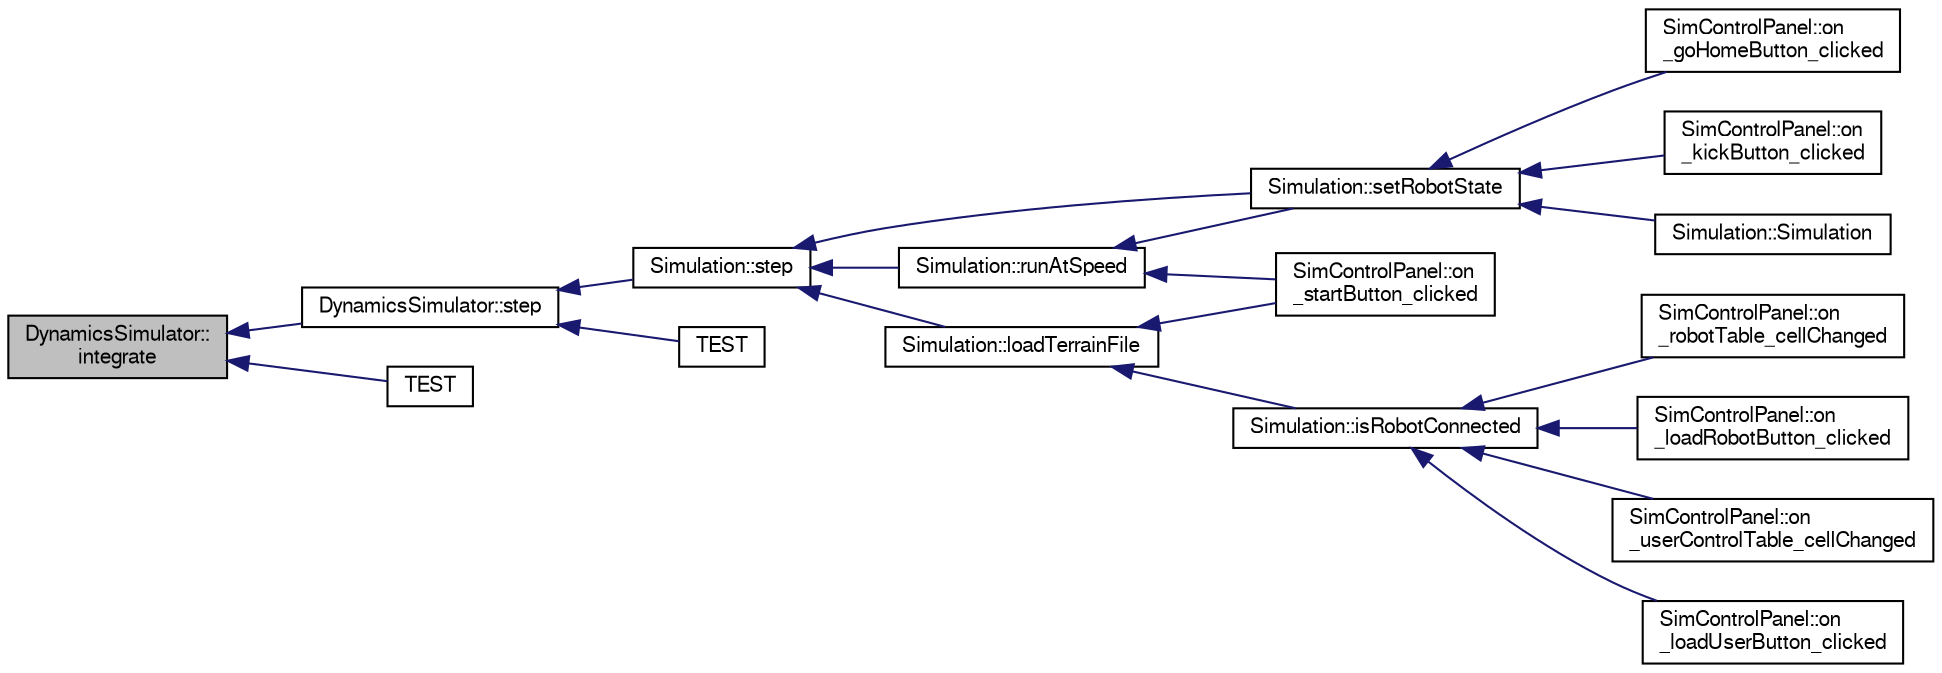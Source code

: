digraph "DynamicsSimulator::integrate"
{
  edge [fontname="FreeSans",fontsize="10",labelfontname="FreeSans",labelfontsize="10"];
  node [fontname="FreeSans",fontsize="10",shape=record];
  rankdir="LR";
  Node1 [label="DynamicsSimulator::\lintegrate",height=0.2,width=0.4,color="black", fillcolor="grey75", style="filled", fontcolor="black"];
  Node1 -> Node2 [dir="back",color="midnightblue",fontsize="10",style="solid",fontname="FreeSans"];
  Node2 [label="DynamicsSimulator::step",height=0.2,width=0.4,color="black", fillcolor="white", style="filled",URL="$d7/d9c/class_dynamics_simulator.html#a84b25acaf7edf23f4f437a96a0d8ba05",tooltip="Initialize simulator with given model. "];
  Node2 -> Node3 [dir="back",color="midnightblue",fontsize="10",style="solid",fontname="FreeSans"];
  Node3 [label="Simulation::step",height=0.2,width=0.4,color="black", fillcolor="white", style="filled",URL="$dd/d14/class_simulation.html#a5474b99a1471e382b2e6a87adff814dc"];
  Node3 -> Node4 [dir="back",color="midnightblue",fontsize="10",style="solid",fontname="FreeSans"];
  Node4 [label="Simulation::runAtSpeed",height=0.2,width=0.4,color="black", fillcolor="white", style="filled",URL="$dd/d14/class_simulation.html#a34b590ee1fed73b2b6aaf3d2bcf3da0c"];
  Node4 -> Node5 [dir="back",color="midnightblue",fontsize="10",style="solid",fontname="FreeSans"];
  Node5 [label="SimControlPanel::on\l_startButton_clicked",height=0.2,width=0.4,color="black", fillcolor="white", style="filled",URL="$d1/d22/class_sim_control_panel.html#afdfa6b365805d23d5438862de97856ae"];
  Node4 -> Node6 [dir="back",color="midnightblue",fontsize="10",style="solid",fontname="FreeSans"];
  Node6 [label="Simulation::setRobotState",height=0.2,width=0.4,color="black", fillcolor="white", style="filled",URL="$dd/d14/class_simulation.html#a8a3a6fa9691b58d5dc614d98b8e4fefb"];
  Node6 -> Node7 [dir="back",color="midnightblue",fontsize="10",style="solid",fontname="FreeSans"];
  Node7 [label="SimControlPanel::on\l_goHomeButton_clicked",height=0.2,width=0.4,color="black", fillcolor="white", style="filled",URL="$d1/d22/class_sim_control_panel.html#a9fd8fa720052f15525637834f456c465"];
  Node6 -> Node8 [dir="back",color="midnightblue",fontsize="10",style="solid",fontname="FreeSans"];
  Node8 [label="SimControlPanel::on\l_kickButton_clicked",height=0.2,width=0.4,color="black", fillcolor="white", style="filled",URL="$d1/d22/class_sim_control_panel.html#a18191363c7461cd1af623e790df2e71e"];
  Node6 -> Node9 [dir="back",color="midnightblue",fontsize="10",style="solid",fontname="FreeSans"];
  Node9 [label="Simulation::Simulation",height=0.2,width=0.4,color="black", fillcolor="white", style="filled",URL="$dd/d14/class_simulation.html#a6bf59d648bef2114a09ea3d81998ee3e"];
  Node3 -> Node10 [dir="back",color="midnightblue",fontsize="10",style="solid",fontname="FreeSans"];
  Node10 [label="Simulation::loadTerrainFile",height=0.2,width=0.4,color="black", fillcolor="white", style="filled",URL="$dd/d14/class_simulation.html#ad3b3a11e3a8d6e2119dbcf538802d5cf"];
  Node10 -> Node5 [dir="back",color="midnightblue",fontsize="10",style="solid",fontname="FreeSans"];
  Node10 -> Node11 [dir="back",color="midnightblue",fontsize="10",style="solid",fontname="FreeSans"];
  Node11 [label="Simulation::isRobotConnected",height=0.2,width=0.4,color="black", fillcolor="white", style="filled",URL="$dd/d14/class_simulation.html#a84d72d5cddf1b6b5dbbe94f83a448958"];
  Node11 -> Node12 [dir="back",color="midnightblue",fontsize="10",style="solid",fontname="FreeSans"];
  Node12 [label="SimControlPanel::on\l_robotTable_cellChanged",height=0.2,width=0.4,color="black", fillcolor="white", style="filled",URL="$d1/d22/class_sim_control_panel.html#aac45ac89880d2d316de41365cd6b7cfb"];
  Node11 -> Node13 [dir="back",color="midnightblue",fontsize="10",style="solid",fontname="FreeSans"];
  Node13 [label="SimControlPanel::on\l_loadRobotButton_clicked",height=0.2,width=0.4,color="black", fillcolor="white", style="filled",URL="$d1/d22/class_sim_control_panel.html#a932918fe9325002dec7f5585c4bfc4f3"];
  Node11 -> Node14 [dir="back",color="midnightblue",fontsize="10",style="solid",fontname="FreeSans"];
  Node14 [label="SimControlPanel::on\l_userControlTable_cellChanged",height=0.2,width=0.4,color="black", fillcolor="white", style="filled",URL="$d1/d22/class_sim_control_panel.html#a0228e09f693480d3975515c2536dd9d2"];
  Node11 -> Node15 [dir="back",color="midnightblue",fontsize="10",style="solid",fontname="FreeSans"];
  Node15 [label="SimControlPanel::on\l_loadUserButton_clicked",height=0.2,width=0.4,color="black", fillcolor="white", style="filled",URL="$d1/d22/class_sim_control_panel.html#a9a891de8902696e8c1775978d517ed58"];
  Node3 -> Node6 [dir="back",color="midnightblue",fontsize="10",style="solid",fontname="FreeSans"];
  Node2 -> Node16 [dir="back",color="midnightblue",fontsize="10",style="solid",fontname="FreeSans"];
  Node16 [label="TEST",height=0.2,width=0.4,color="black", fillcolor="white", style="filled",URL="$db/d42/test__dynamics_8cpp.html#a16862d36f498fdadc152242d8ad83d8e"];
  Node1 -> Node17 [dir="back",color="midnightblue",fontsize="10",style="solid",fontname="FreeSans"];
  Node17 [label="TEST",height=0.2,width=0.4,color="black", fillcolor="white", style="filled",URL="$db/d42/test__dynamics_8cpp.html#a829f9313fb8405d9cd1038492f8f7933"];
}
